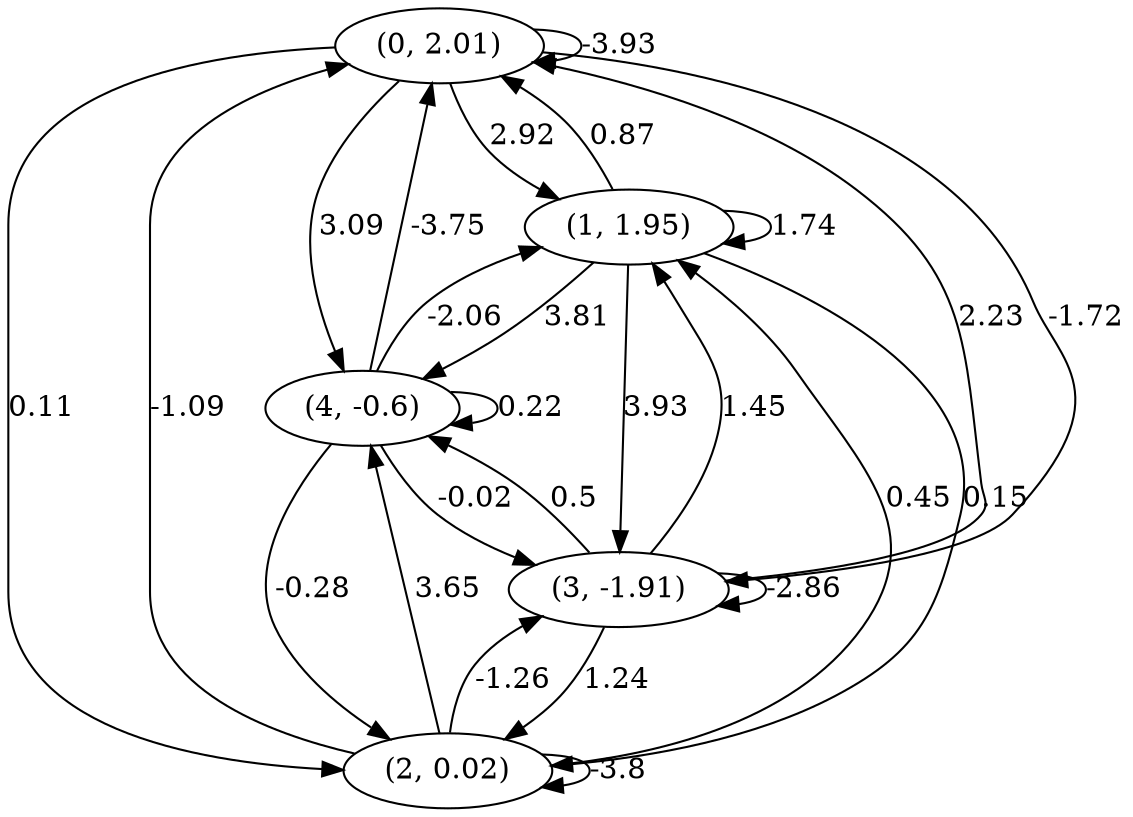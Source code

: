 digraph {
    0 [ label = "(0, 2.01)" ]
    1 [ label = "(1, 1.95)" ]
    2 [ label = "(2, 0.02)" ]
    3 [ label = "(3, -1.91)" ]
    4 [ label = "(4, -0.6)" ]
    0 -> 0 [ label = "-3.93" ]
    1 -> 1 [ label = "1.74" ]
    2 -> 2 [ label = "-3.8" ]
    3 -> 3 [ label = "-2.86" ]
    4 -> 4 [ label = "0.22" ]
    1 -> 0 [ label = "0.87" ]
    2 -> 0 [ label = "-1.09" ]
    3 -> 0 [ label = "2.23" ]
    4 -> 0 [ label = "-3.75" ]
    0 -> 1 [ label = "2.92" ]
    2 -> 1 [ label = "0.45" ]
    3 -> 1 [ label = "1.45" ]
    4 -> 1 [ label = "-2.06" ]
    0 -> 2 [ label = "0.11" ]
    1 -> 2 [ label = "0.15" ]
    3 -> 2 [ label = "1.24" ]
    4 -> 2 [ label = "-0.28" ]
    0 -> 3 [ label = "-1.72" ]
    1 -> 3 [ label = "3.93" ]
    2 -> 3 [ label = "-1.26" ]
    4 -> 3 [ label = "-0.02" ]
    0 -> 4 [ label = "3.09" ]
    1 -> 4 [ label = "3.81" ]
    2 -> 4 [ label = "3.65" ]
    3 -> 4 [ label = "0.5" ]
}

